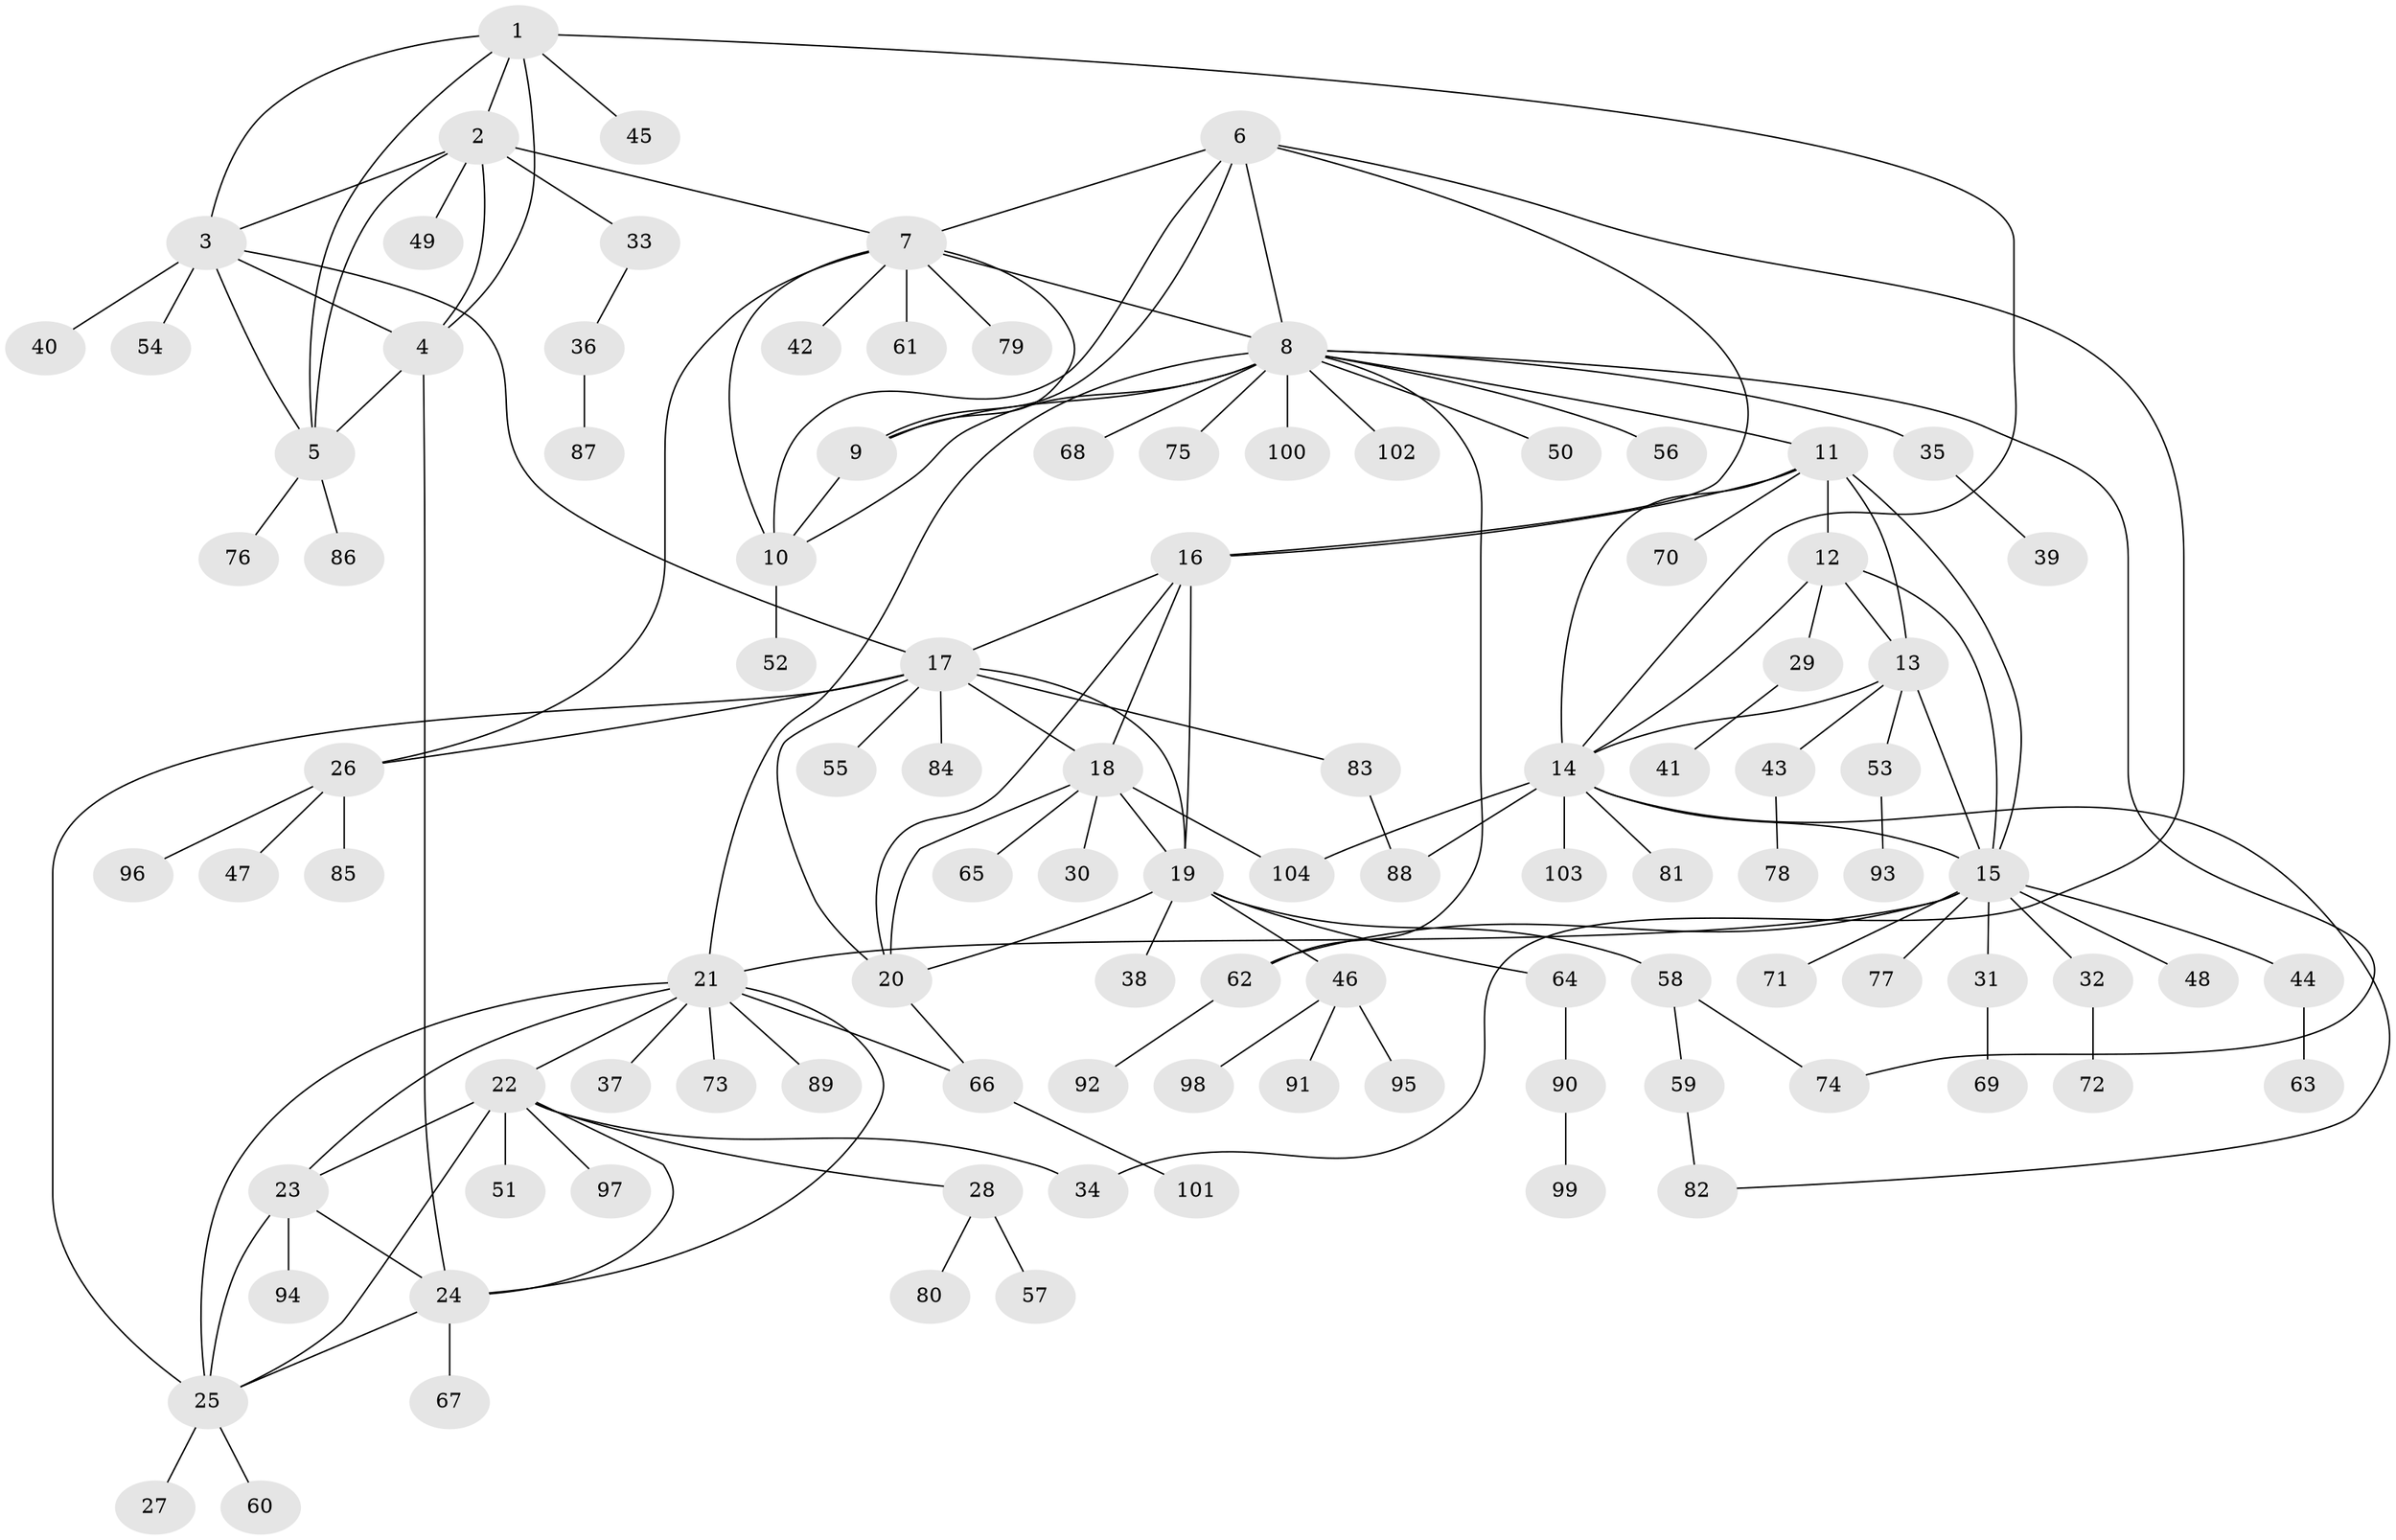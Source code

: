// coarse degree distribution, {5: 0.07936507936507936, 6: 0.07936507936507936, 4: 0.047619047619047616, 7: 0.06349206349206349, 13: 0.015873015873015872, 3: 0.06349206349206349, 10: 0.015873015873015872, 8: 0.015873015873015872, 9: 0.015873015873015872, 2: 0.14285714285714285, 1: 0.4603174603174603}
// Generated by graph-tools (version 1.1) at 2025/52/03/04/25 22:52:22]
// undirected, 104 vertices, 147 edges
graph export_dot {
  node [color=gray90,style=filled];
  1;
  2;
  3;
  4;
  5;
  6;
  7;
  8;
  9;
  10;
  11;
  12;
  13;
  14;
  15;
  16;
  17;
  18;
  19;
  20;
  21;
  22;
  23;
  24;
  25;
  26;
  27;
  28;
  29;
  30;
  31;
  32;
  33;
  34;
  35;
  36;
  37;
  38;
  39;
  40;
  41;
  42;
  43;
  44;
  45;
  46;
  47;
  48;
  49;
  50;
  51;
  52;
  53;
  54;
  55;
  56;
  57;
  58;
  59;
  60;
  61;
  62;
  63;
  64;
  65;
  66;
  67;
  68;
  69;
  70;
  71;
  72;
  73;
  74;
  75;
  76;
  77;
  78;
  79;
  80;
  81;
  82;
  83;
  84;
  85;
  86;
  87;
  88;
  89;
  90;
  91;
  92;
  93;
  94;
  95;
  96;
  97;
  98;
  99;
  100;
  101;
  102;
  103;
  104;
  1 -- 2;
  1 -- 3;
  1 -- 4;
  1 -- 5;
  1 -- 14;
  1 -- 45;
  2 -- 3;
  2 -- 4;
  2 -- 5;
  2 -- 7;
  2 -- 33;
  2 -- 49;
  3 -- 4;
  3 -- 5;
  3 -- 17;
  3 -- 40;
  3 -- 54;
  4 -- 5;
  4 -- 24;
  5 -- 76;
  5 -- 86;
  6 -- 7;
  6 -- 8;
  6 -- 9;
  6 -- 10;
  6 -- 16;
  6 -- 34;
  7 -- 8;
  7 -- 9;
  7 -- 10;
  7 -- 26;
  7 -- 42;
  7 -- 61;
  7 -- 79;
  8 -- 9;
  8 -- 10;
  8 -- 11;
  8 -- 21;
  8 -- 35;
  8 -- 50;
  8 -- 56;
  8 -- 62;
  8 -- 68;
  8 -- 74;
  8 -- 75;
  8 -- 100;
  8 -- 102;
  9 -- 10;
  10 -- 52;
  11 -- 12;
  11 -- 13;
  11 -- 14;
  11 -- 15;
  11 -- 16;
  11 -- 70;
  12 -- 13;
  12 -- 14;
  12 -- 15;
  12 -- 29;
  13 -- 14;
  13 -- 15;
  13 -- 43;
  13 -- 53;
  14 -- 15;
  14 -- 81;
  14 -- 82;
  14 -- 88;
  14 -- 103;
  14 -- 104;
  15 -- 21;
  15 -- 31;
  15 -- 32;
  15 -- 44;
  15 -- 48;
  15 -- 62;
  15 -- 71;
  15 -- 77;
  16 -- 17;
  16 -- 18;
  16 -- 19;
  16 -- 20;
  17 -- 18;
  17 -- 19;
  17 -- 20;
  17 -- 25;
  17 -- 26;
  17 -- 55;
  17 -- 83;
  17 -- 84;
  18 -- 19;
  18 -- 20;
  18 -- 30;
  18 -- 65;
  18 -- 104;
  19 -- 20;
  19 -- 38;
  19 -- 46;
  19 -- 58;
  19 -- 64;
  20 -- 66;
  21 -- 22;
  21 -- 23;
  21 -- 24;
  21 -- 25;
  21 -- 37;
  21 -- 66;
  21 -- 73;
  21 -- 89;
  22 -- 23;
  22 -- 24;
  22 -- 25;
  22 -- 28;
  22 -- 34;
  22 -- 51;
  22 -- 97;
  23 -- 24;
  23 -- 25;
  23 -- 94;
  24 -- 25;
  24 -- 67;
  25 -- 27;
  25 -- 60;
  26 -- 47;
  26 -- 85;
  26 -- 96;
  28 -- 57;
  28 -- 80;
  29 -- 41;
  31 -- 69;
  32 -- 72;
  33 -- 36;
  35 -- 39;
  36 -- 87;
  43 -- 78;
  44 -- 63;
  46 -- 91;
  46 -- 95;
  46 -- 98;
  53 -- 93;
  58 -- 59;
  58 -- 74;
  59 -- 82;
  62 -- 92;
  64 -- 90;
  66 -- 101;
  83 -- 88;
  90 -- 99;
}
